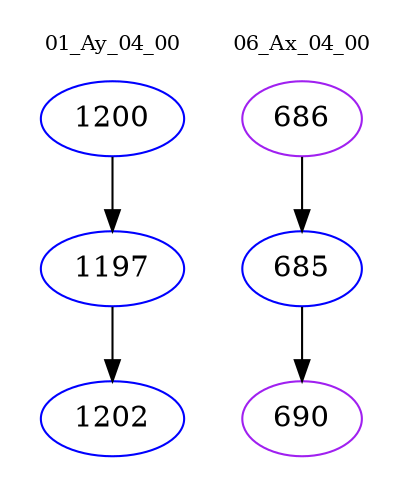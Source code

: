 digraph{
subgraph cluster_0 {
color = white
label = "01_Ay_04_00";
fontsize=10;
T0_1200 [label="1200", color="blue"]
T0_1200 -> T0_1197 [color="black"]
T0_1197 [label="1197", color="blue"]
T0_1197 -> T0_1202 [color="black"]
T0_1202 [label="1202", color="blue"]
}
subgraph cluster_1 {
color = white
label = "06_Ax_04_00";
fontsize=10;
T1_686 [label="686", color="purple"]
T1_686 -> T1_685 [color="black"]
T1_685 [label="685", color="blue"]
T1_685 -> T1_690 [color="black"]
T1_690 [label="690", color="purple"]
}
}
